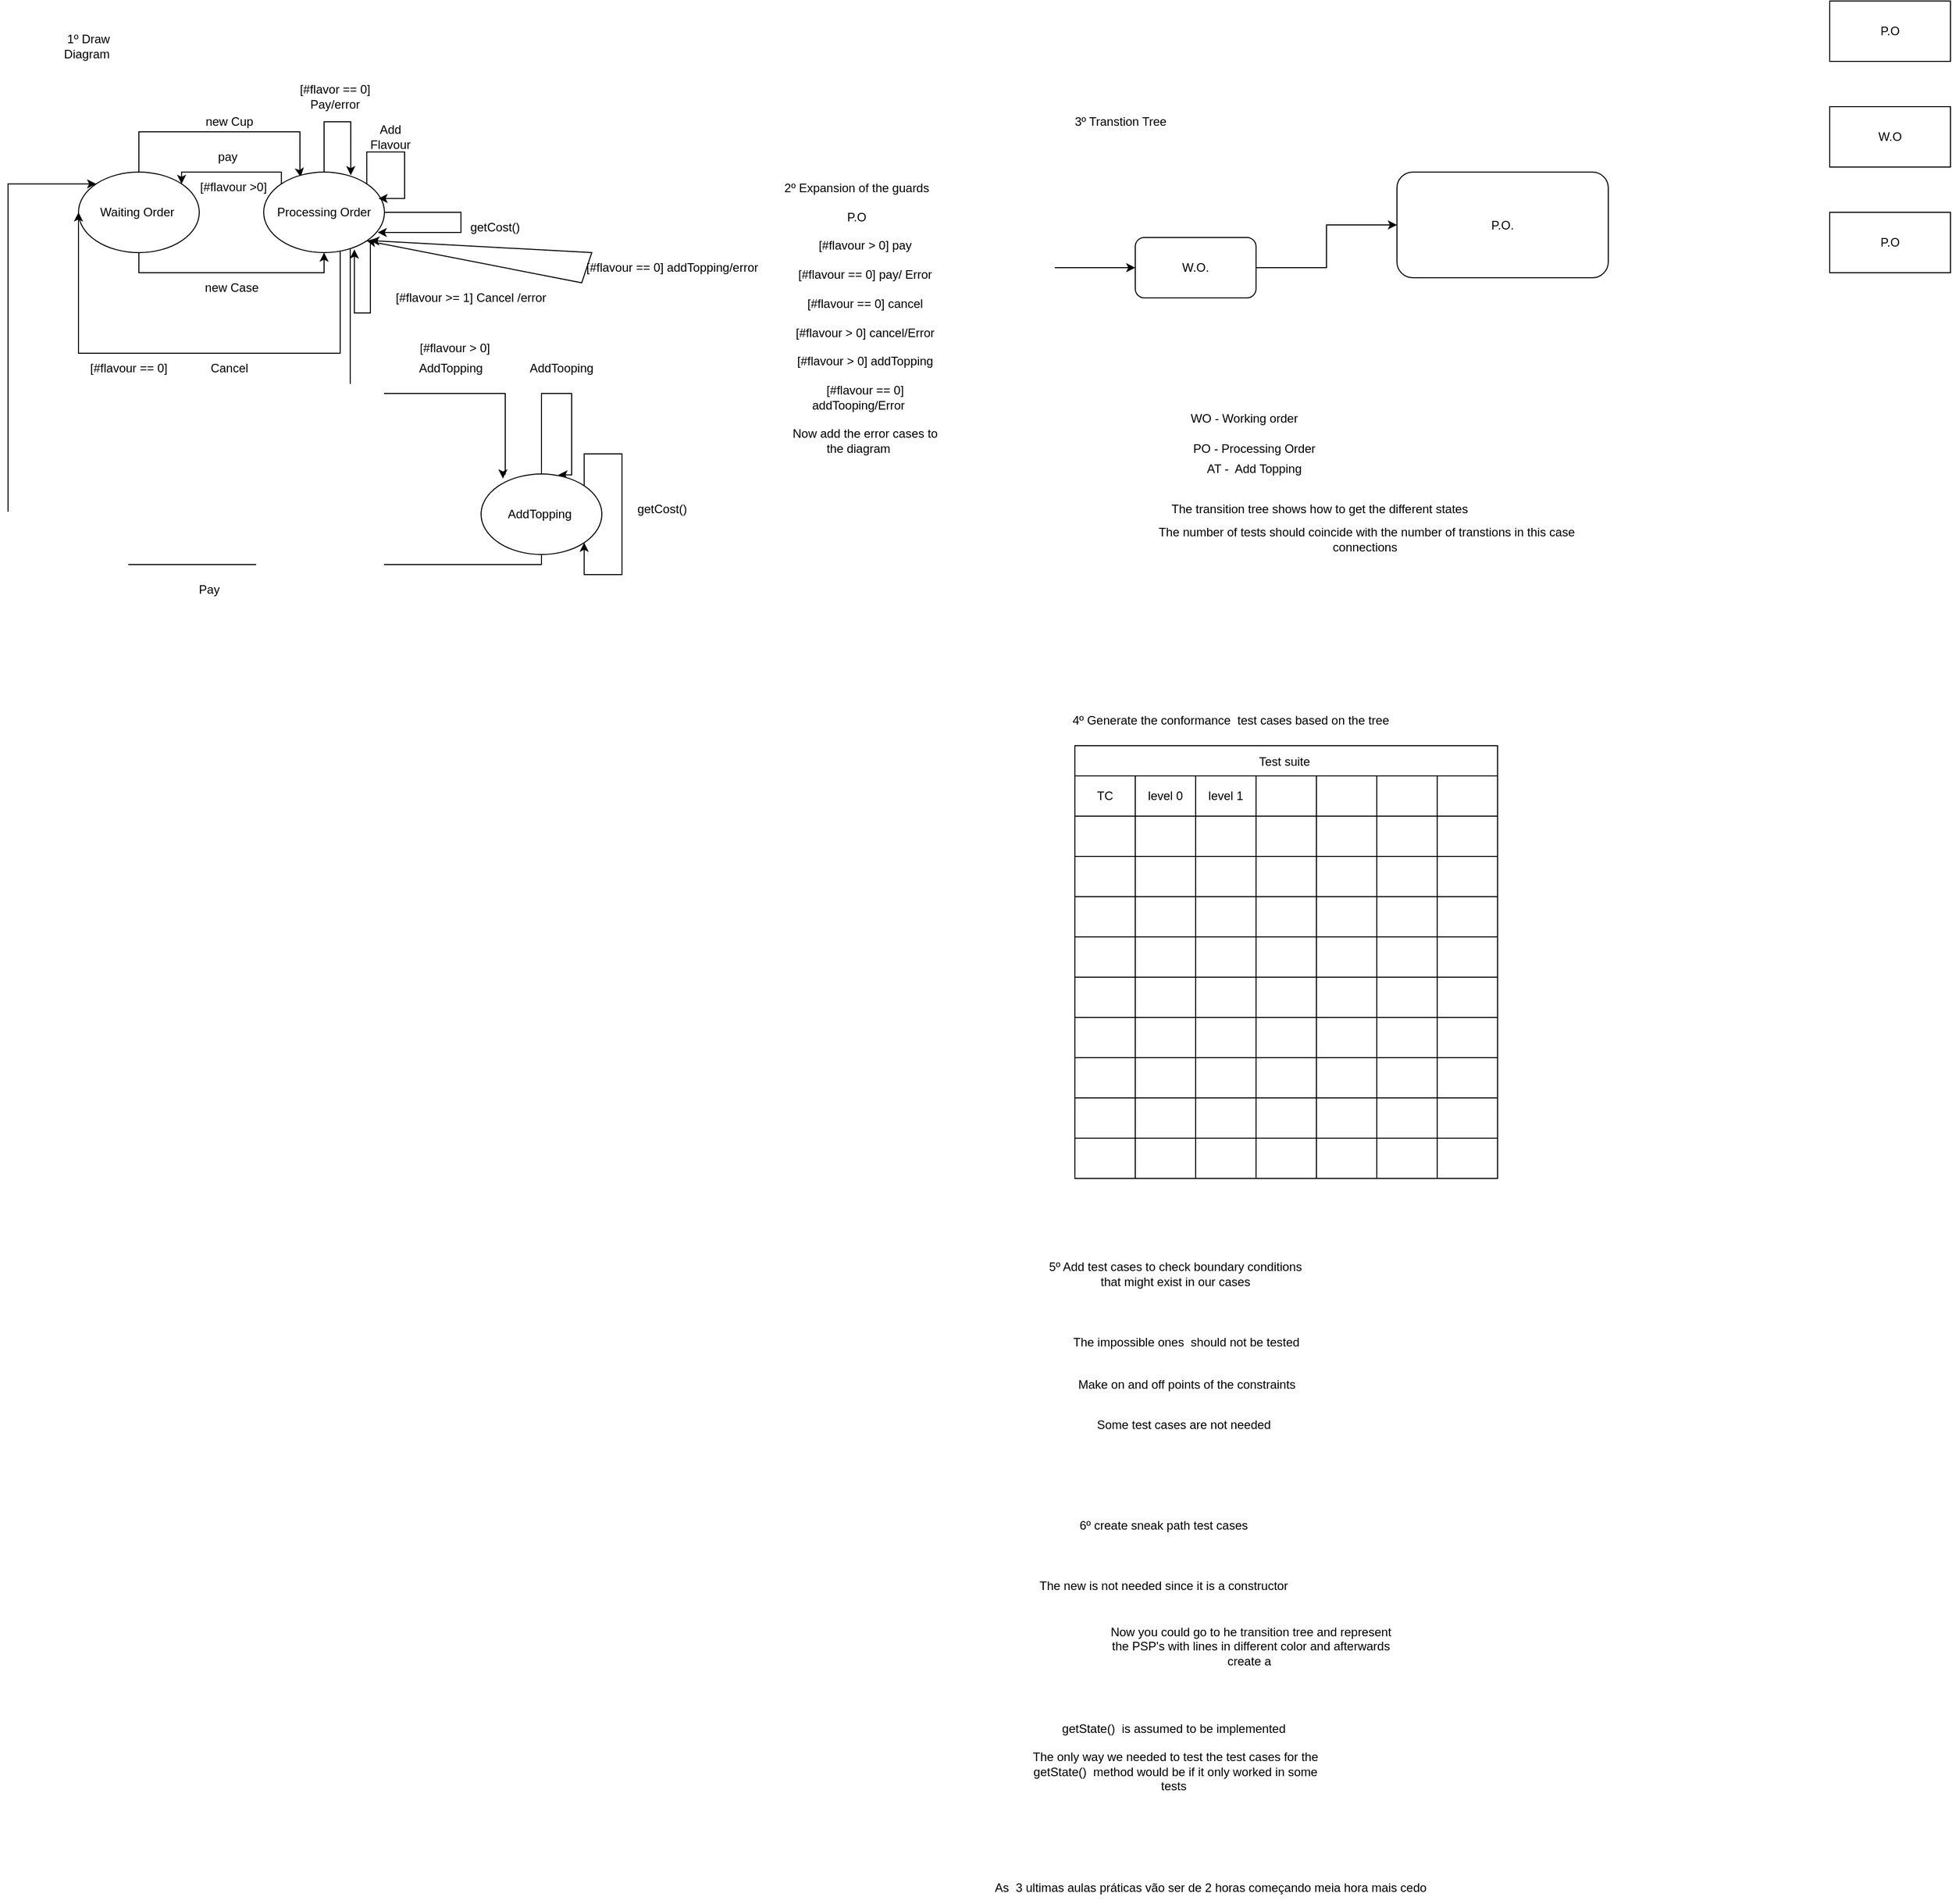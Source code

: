 <mxfile version="24.2.5" type="device">
  <diagram name="Página-1" id="pMfQhp_s2md81yqZGQLn">
    <mxGraphModel dx="1400" dy="828" grid="1" gridSize="10" guides="1" tooltips="1" connect="1" arrows="1" fold="1" page="1" pageScale="1" pageWidth="827" pageHeight="1169" math="0" shadow="0">
      <root>
        <mxCell id="0" />
        <mxCell id="1" parent="0" />
        <mxCell id="lx-HT2Fc7TiAhCtM_0Rz-3" style="edgeStyle=orthogonalEdgeStyle;rounded=0;orthogonalLoop=1;jettySize=auto;html=1;exitX=0.5;exitY=0;exitDx=0;exitDy=0;entryX=0.306;entryY=0.061;entryDx=0;entryDy=0;entryPerimeter=0;" edge="1" parent="1" source="lx-HT2Fc7TiAhCtM_0Rz-1" target="lx-HT2Fc7TiAhCtM_0Rz-2">
          <mxGeometry relative="1" as="geometry">
            <Array as="points">
              <mxPoint x="170" y="140" />
              <mxPoint x="330" y="140" />
              <mxPoint x="330" y="180" />
            </Array>
          </mxGeometry>
        </mxCell>
        <mxCell id="lx-HT2Fc7TiAhCtM_0Rz-4" style="edgeStyle=orthogonalEdgeStyle;rounded=0;orthogonalLoop=1;jettySize=auto;html=1;exitX=0.5;exitY=1;exitDx=0;exitDy=0;entryX=0.5;entryY=1;entryDx=0;entryDy=0;" edge="1" parent="1" source="lx-HT2Fc7TiAhCtM_0Rz-1" target="lx-HT2Fc7TiAhCtM_0Rz-2">
          <mxGeometry relative="1" as="geometry" />
        </mxCell>
        <mxCell id="lx-HT2Fc7TiAhCtM_0Rz-1" value="Waiting Order&amp;nbsp;" style="ellipse;whiteSpace=wrap;html=1;" vertex="1" parent="1">
          <mxGeometry x="110" y="180" width="120" height="80" as="geometry" />
        </mxCell>
        <mxCell id="lx-HT2Fc7TiAhCtM_0Rz-15" style="edgeStyle=orthogonalEdgeStyle;rounded=0;orthogonalLoop=1;jettySize=auto;html=1;entryX=0.181;entryY=0.056;entryDx=0;entryDy=0;entryPerimeter=0;" edge="1" parent="1" target="lx-HT2Fc7TiAhCtM_0Rz-13">
          <mxGeometry relative="1" as="geometry">
            <mxPoint x="380" y="260" as="sourcePoint" />
            <mxPoint x="573.57" y="480" as="targetPoint" />
            <Array as="points">
              <mxPoint x="380" y="248" />
              <mxPoint x="380" y="400" />
              <mxPoint x="534" y="400" />
              <mxPoint x="534" y="480" />
              <mxPoint x="532" y="480" />
            </Array>
          </mxGeometry>
        </mxCell>
        <mxCell id="lx-HT2Fc7TiAhCtM_0Rz-25" style="edgeStyle=orthogonalEdgeStyle;rounded=0;orthogonalLoop=1;jettySize=auto;html=1;exitX=1;exitY=0.5;exitDx=0;exitDy=0;entryX=0.944;entryY=0.75;entryDx=0;entryDy=0;entryPerimeter=0;" edge="1" parent="1" source="lx-HT2Fc7TiAhCtM_0Rz-2" target="lx-HT2Fc7TiAhCtM_0Rz-2">
          <mxGeometry relative="1" as="geometry">
            <mxPoint x="440" y="240" as="targetPoint" />
            <Array as="points">
              <mxPoint x="490" y="220" />
              <mxPoint x="490" y="240" />
            </Array>
          </mxGeometry>
        </mxCell>
        <mxCell id="lx-HT2Fc7TiAhCtM_0Rz-27" style="edgeStyle=orthogonalEdgeStyle;rounded=0;orthogonalLoop=1;jettySize=auto;html=1;exitX=0;exitY=0;exitDx=0;exitDy=0;entryX=1;entryY=0;entryDx=0;entryDy=0;" edge="1" parent="1" source="lx-HT2Fc7TiAhCtM_0Rz-2" target="lx-HT2Fc7TiAhCtM_0Rz-1">
          <mxGeometry relative="1" as="geometry">
            <Array as="points">
              <mxPoint x="312" y="180" />
              <mxPoint x="212" y="180" />
            </Array>
          </mxGeometry>
        </mxCell>
        <mxCell id="lx-HT2Fc7TiAhCtM_0Rz-34" style="edgeStyle=orthogonalEdgeStyle;rounded=0;orthogonalLoop=1;jettySize=auto;html=1;exitX=0.5;exitY=0;exitDx=0;exitDy=0;entryX=0.721;entryY=0.039;entryDx=0;entryDy=0;entryPerimeter=0;" edge="1" parent="1" source="lx-HT2Fc7TiAhCtM_0Rz-2" target="lx-HT2Fc7TiAhCtM_0Rz-2">
          <mxGeometry relative="1" as="geometry">
            <mxPoint x="354.111" y="90" as="targetPoint" />
            <Array as="points">
              <mxPoint x="354" y="130" />
              <mxPoint x="381" y="130" />
            </Array>
          </mxGeometry>
        </mxCell>
        <mxCell id="lx-HT2Fc7TiAhCtM_0Rz-36" style="edgeStyle=orthogonalEdgeStyle;rounded=0;orthogonalLoop=1;jettySize=auto;html=1;exitX=1;exitY=1;exitDx=0;exitDy=0;entryX=0.751;entryY=0.961;entryDx=0;entryDy=0;entryPerimeter=0;" edge="1" parent="1" source="lx-HT2Fc7TiAhCtM_0Rz-2" target="lx-HT2Fc7TiAhCtM_0Rz-2">
          <mxGeometry relative="1" as="geometry">
            <mxPoint x="440" y="290" as="targetPoint" />
            <Array as="points">
              <mxPoint x="400" y="248" />
              <mxPoint x="400" y="320" />
              <mxPoint x="384" y="320" />
            </Array>
          </mxGeometry>
        </mxCell>
        <mxCell id="lx-HT2Fc7TiAhCtM_0Rz-2" value="Processing Order" style="ellipse;whiteSpace=wrap;html=1;" vertex="1" parent="1">
          <mxGeometry x="294" y="180" width="120" height="80" as="geometry" />
        </mxCell>
        <mxCell id="lx-HT2Fc7TiAhCtM_0Rz-5" value="new Case&amp;nbsp;" style="text;html=1;align=center;verticalAlign=middle;whiteSpace=wrap;rounded=0;" vertex="1" parent="1">
          <mxGeometry x="234" y="280" width="60" height="30" as="geometry" />
        </mxCell>
        <mxCell id="lx-HT2Fc7TiAhCtM_0Rz-6" value="new Cup" style="text;html=1;align=center;verticalAlign=middle;whiteSpace=wrap;rounded=0;" vertex="1" parent="1">
          <mxGeometry x="230" y="120" width="60" height="20" as="geometry" />
        </mxCell>
        <mxCell id="lx-HT2Fc7TiAhCtM_0Rz-8" style="edgeStyle=orthogonalEdgeStyle;rounded=0;orthogonalLoop=1;jettySize=auto;html=1;exitX=1;exitY=0;exitDx=0;exitDy=0;entryX=0.951;entryY=0.328;entryDx=0;entryDy=0;entryPerimeter=0;" edge="1" parent="1" source="lx-HT2Fc7TiAhCtM_0Rz-2" target="lx-HT2Fc7TiAhCtM_0Rz-2">
          <mxGeometry relative="1" as="geometry">
            <Array as="points">
              <mxPoint x="396" y="160" />
              <mxPoint x="434" y="160" />
              <mxPoint x="434" y="206" />
            </Array>
          </mxGeometry>
        </mxCell>
        <mxCell id="lx-HT2Fc7TiAhCtM_0Rz-9" value="Add Flavour" style="text;html=1;align=center;verticalAlign=middle;whiteSpace=wrap;rounded=0;" vertex="1" parent="1">
          <mxGeometry x="390" y="130" width="60" height="30" as="geometry" />
        </mxCell>
        <mxCell id="lx-HT2Fc7TiAhCtM_0Rz-11" style="edgeStyle=orthogonalEdgeStyle;rounded=0;orthogonalLoop=1;jettySize=auto;html=1;entryX=0;entryY=0.5;entryDx=0;entryDy=0;" edge="1" parent="1" target="lx-HT2Fc7TiAhCtM_0Rz-1">
          <mxGeometry relative="1" as="geometry">
            <mxPoint x="370" y="258" as="sourcePoint" />
            <mxPoint x="110.0" y="266.08" as="targetPoint" />
            <Array as="points">
              <mxPoint x="370" y="258" />
              <mxPoint x="370" y="360" />
              <mxPoint x="110" y="360" />
            </Array>
          </mxGeometry>
        </mxCell>
        <mxCell id="lx-HT2Fc7TiAhCtM_0Rz-12" value="Cancel" style="text;html=1;align=center;verticalAlign=middle;whiteSpace=wrap;rounded=0;" vertex="1" parent="1">
          <mxGeometry x="230" y="360" width="60" height="30" as="geometry" />
        </mxCell>
        <mxCell id="lx-HT2Fc7TiAhCtM_0Rz-20" style="edgeStyle=orthogonalEdgeStyle;rounded=0;orthogonalLoop=1;jettySize=auto;html=1;entryX=0;entryY=0;entryDx=0;entryDy=0;" edge="1" parent="1" source="lx-HT2Fc7TiAhCtM_0Rz-13" target="lx-HT2Fc7TiAhCtM_0Rz-1">
          <mxGeometry relative="1" as="geometry">
            <Array as="points">
              <mxPoint x="570" y="570" />
              <mxPoint x="40" y="570" />
              <mxPoint x="40" y="192" />
            </Array>
          </mxGeometry>
        </mxCell>
        <mxCell id="lx-HT2Fc7TiAhCtM_0Rz-45" style="edgeStyle=orthogonalEdgeStyle;rounded=0;orthogonalLoop=1;jettySize=auto;html=1;exitX=0.5;exitY=0;exitDx=0;exitDy=0;entryX=0.64;entryY=0.011;entryDx=0;entryDy=0;entryPerimeter=0;" edge="1" parent="1" source="lx-HT2Fc7TiAhCtM_0Rz-13" target="lx-HT2Fc7TiAhCtM_0Rz-13">
          <mxGeometry relative="1" as="geometry">
            <mxPoint x="569.667" y="400" as="targetPoint" />
            <Array as="points">
              <mxPoint x="570" y="400" />
              <mxPoint x="600" y="400" />
              <mxPoint x="600" y="481" />
            </Array>
          </mxGeometry>
        </mxCell>
        <mxCell id="lx-HT2Fc7TiAhCtM_0Rz-13" value="AddTopping&amp;nbsp;" style="ellipse;whiteSpace=wrap;html=1;" vertex="1" parent="1">
          <mxGeometry x="510" y="480" width="120" height="80" as="geometry" />
        </mxCell>
        <mxCell id="lx-HT2Fc7TiAhCtM_0Rz-16" value="[#flavour &amp;gt; 0]" style="text;html=1;align=center;verticalAlign=middle;whiteSpace=wrap;rounded=0;" vertex="1" parent="1">
          <mxGeometry x="414" y="340" width="140" height="30" as="geometry" />
        </mxCell>
        <mxCell id="lx-HT2Fc7TiAhCtM_0Rz-17" value="AddTopping" style="text;html=1;align=center;verticalAlign=middle;whiteSpace=wrap;rounded=0;" vertex="1" parent="1">
          <mxGeometry x="450" y="360" width="60" height="30" as="geometry" />
        </mxCell>
        <mxCell id="lx-HT2Fc7TiAhCtM_0Rz-19" value="[#flavour == 0]" style="text;html=1;align=center;verticalAlign=middle;whiteSpace=wrap;rounded=0;" vertex="1" parent="1">
          <mxGeometry x="120" y="360" width="80" height="30" as="geometry" />
        </mxCell>
        <mxCell id="lx-HT2Fc7TiAhCtM_0Rz-21" value="Pay" style="text;html=1;align=center;verticalAlign=middle;whiteSpace=wrap;rounded=0;" vertex="1" parent="1">
          <mxGeometry x="210" y="580" width="60" height="30" as="geometry" />
        </mxCell>
        <mxCell id="lx-HT2Fc7TiAhCtM_0Rz-22" style="edgeStyle=orthogonalEdgeStyle;rounded=0;orthogonalLoop=1;jettySize=auto;html=1;exitX=1;exitY=0;exitDx=0;exitDy=0;entryX=1;entryY=1;entryDx=0;entryDy=0;" edge="1" parent="1" source="lx-HT2Fc7TiAhCtM_0Rz-13" target="lx-HT2Fc7TiAhCtM_0Rz-13">
          <mxGeometry relative="1" as="geometry" />
        </mxCell>
        <mxCell id="lx-HT2Fc7TiAhCtM_0Rz-23" value="getCost()" style="text;html=1;align=center;verticalAlign=middle;whiteSpace=wrap;rounded=0;" vertex="1" parent="1">
          <mxGeometry x="660" y="500" width="60" height="30" as="geometry" />
        </mxCell>
        <mxCell id="lx-HT2Fc7TiAhCtM_0Rz-24" value="getCost()" style="text;html=1;align=center;verticalAlign=middle;whiteSpace=wrap;rounded=0;" vertex="1" parent="1">
          <mxGeometry x="494" y="220" width="60" height="30" as="geometry" />
        </mxCell>
        <mxCell id="lx-HT2Fc7TiAhCtM_0Rz-28" value="pay&amp;nbsp;" style="text;html=1;align=center;verticalAlign=middle;whiteSpace=wrap;rounded=0;" vertex="1" parent="1">
          <mxGeometry x="230" y="150" width="60" height="30" as="geometry" />
        </mxCell>
        <mxCell id="lx-HT2Fc7TiAhCtM_0Rz-30" value="[#flavour &amp;gt;0]" style="text;html=1;align=center;verticalAlign=middle;whiteSpace=wrap;rounded=0;" vertex="1" parent="1">
          <mxGeometry x="229" y="180" width="70" height="30" as="geometry" />
        </mxCell>
        <mxCell id="lx-HT2Fc7TiAhCtM_0Rz-35" value="[#flavor == 0] Pay/error" style="text;html=1;align=center;verticalAlign=middle;whiteSpace=wrap;rounded=0;" vertex="1" parent="1">
          <mxGeometry x="310" y="90" width="110" height="30" as="geometry" />
        </mxCell>
        <mxCell id="lx-HT2Fc7TiAhCtM_0Rz-37" value="[#flavour &amp;gt;= 1] Cancel /error" style="text;html=1;align=center;verticalAlign=middle;whiteSpace=wrap;rounded=0;" vertex="1" parent="1">
          <mxGeometry x="400" y="290" width="200" height="30" as="geometry" />
        </mxCell>
        <mxCell id="lx-HT2Fc7TiAhCtM_0Rz-50" style="edgeStyle=orthogonalEdgeStyle;rounded=0;orthogonalLoop=1;jettySize=auto;html=1;exitX=1;exitY=0.5;exitDx=0;exitDy=0;entryX=0;entryY=0.5;entryDx=0;entryDy=0;" edge="1" parent="1" source="lx-HT2Fc7TiAhCtM_0Rz-38" target="lx-HT2Fc7TiAhCtM_0Rz-49">
          <mxGeometry relative="1" as="geometry" />
        </mxCell>
        <mxCell id="lx-HT2Fc7TiAhCtM_0Rz-38" value="W.O." style="rounded=1;whiteSpace=wrap;html=1;" vertex="1" parent="1">
          <mxGeometry x="1160" y="245" width="120" height="60" as="geometry" />
        </mxCell>
        <mxCell id="lx-HT2Fc7TiAhCtM_0Rz-39" value="3º Transtion Tree" style="text;html=1;align=center;verticalAlign=middle;resizable=0;points=[];autosize=1;strokeColor=none;fillColor=none;" vertex="1" parent="1">
          <mxGeometry x="1090" y="115" width="110" height="30" as="geometry" />
        </mxCell>
        <mxCell id="lx-HT2Fc7TiAhCtM_0Rz-40" value="1º Draw Diagram&amp;nbsp;" style="text;html=1;align=center;verticalAlign=middle;whiteSpace=wrap;rounded=0;" vertex="1" parent="1">
          <mxGeometry x="90" y="40" width="60" height="30" as="geometry" />
        </mxCell>
        <mxCell id="lx-HT2Fc7TiAhCtM_0Rz-42" value="&lt;div&gt;2º Expansion of the guards&amp;nbsp;&lt;/div&gt;&lt;div&gt;&lt;br&gt;&lt;/div&gt;&lt;div&gt;P.O&amp;nbsp;&lt;/div&gt;&lt;div&gt;&lt;br&gt;&lt;/div&gt;&lt;div&gt;&amp;nbsp; &amp;nbsp; [#flavour &amp;gt; 0] pay&lt;/div&gt;&lt;div&gt;&lt;br&gt;&lt;/div&gt;&lt;div&gt;&amp;nbsp; &amp;nbsp; [#flavour == 0] pay/ Error&lt;/div&gt;&lt;div&gt;&lt;br&gt;&lt;/div&gt;&lt;div&gt;&amp;nbsp; &amp;nbsp; [#flavour == 0] cancel&lt;/div&gt;&lt;div&gt;&lt;br&gt;&lt;/div&gt;&lt;div&gt;&amp;nbsp; &amp;nbsp; [#flavour &amp;gt; 0] cancel/Error&lt;/div&gt;&lt;div&gt;&lt;br&gt;&lt;/div&gt;&lt;div&gt;&amp;nbsp; &amp;nbsp; [#flavour &amp;gt; 0] addTopping&lt;/div&gt;&lt;div&gt;&lt;br&gt;&lt;/div&gt;&lt;div&gt;&amp;nbsp; &amp;nbsp; [#flavour == 0] addTooping/Error&lt;/div&gt;&lt;div&gt;&lt;br&gt;&lt;/div&gt;&lt;div&gt;&amp;nbsp; &amp;nbsp; Now add the error cases to the diagram&lt;/div&gt;" style="text;html=1;align=center;verticalAlign=middle;whiteSpace=wrap;rounded=0;" vertex="1" parent="1">
          <mxGeometry x="800" y="310" width="170" height="30" as="geometry" />
        </mxCell>
        <mxCell id="lx-HT2Fc7TiAhCtM_0Rz-43" value="" style="endArrow=classic;startArrow=classic;html=1;rounded=0;exitX=1;exitY=1;exitDx=0;exitDy=0;" edge="1" parent="1" source="lx-HT2Fc7TiAhCtM_0Rz-2">
          <mxGeometry width="50" height="50" relative="1" as="geometry">
            <mxPoint x="550" y="210" as="sourcePoint" />
            <mxPoint x="400" y="248" as="targetPoint" />
            <Array as="points">
              <mxPoint x="610" y="290" />
              <mxPoint x="620" y="260" />
            </Array>
          </mxGeometry>
        </mxCell>
        <mxCell id="lx-HT2Fc7TiAhCtM_0Rz-44" value="[#flavour == 0] addTopping/error" style="text;html=1;align=center;verticalAlign=middle;whiteSpace=wrap;rounded=0;" vertex="1" parent="1">
          <mxGeometry x="600" y="260" width="200" height="30" as="geometry" />
        </mxCell>
        <mxCell id="lx-HT2Fc7TiAhCtM_0Rz-46" value="AddTooping" style="text;html=1;align=center;verticalAlign=middle;whiteSpace=wrap;rounded=0;" vertex="1" parent="1">
          <mxGeometry x="560" y="360" width="60" height="30" as="geometry" />
        </mxCell>
        <mxCell id="lx-HT2Fc7TiAhCtM_0Rz-47" value="" style="endArrow=classic;html=1;rounded=0;entryX=0;entryY=0.5;entryDx=0;entryDy=0;" edge="1" parent="1" target="lx-HT2Fc7TiAhCtM_0Rz-38">
          <mxGeometry width="50" height="50" relative="1" as="geometry">
            <mxPoint x="1080" y="275" as="sourcePoint" />
            <mxPoint x="1490" y="400" as="targetPoint" />
          </mxGeometry>
        </mxCell>
        <mxCell id="lx-HT2Fc7TiAhCtM_0Rz-49" value="P.O." style="rounded=1;whiteSpace=wrap;html=1;" vertex="1" parent="1">
          <mxGeometry x="1420" y="180" width="210" height="105" as="geometry" />
        </mxCell>
        <mxCell id="lx-HT2Fc7TiAhCtM_0Rz-51" value="P.O" style="rounded=0;whiteSpace=wrap;html=1;" vertex="1" parent="1">
          <mxGeometry x="1850" y="10" width="120" height="60" as="geometry" />
        </mxCell>
        <mxCell id="lx-HT2Fc7TiAhCtM_0Rz-52" value="W.O" style="rounded=0;whiteSpace=wrap;html=1;" vertex="1" parent="1">
          <mxGeometry x="1850" y="115" width="120" height="60" as="geometry" />
        </mxCell>
        <mxCell id="lx-HT2Fc7TiAhCtM_0Rz-53" value="P.O" style="rounded=0;whiteSpace=wrap;html=1;" vertex="1" parent="1">
          <mxGeometry x="1850" y="220" width="120" height="60" as="geometry" />
        </mxCell>
        <mxCell id="lx-HT2Fc7TiAhCtM_0Rz-54" value="The transition tree shows how to get the different states&amp;nbsp;" style="text;strokeColor=none;fillColor=none;align=left;verticalAlign=middle;spacingLeft=4;spacingRight=4;overflow=hidden;points=[[0,0.5],[1,0.5]];portConstraint=eastwest;rotatable=0;whiteSpace=wrap;html=1;" vertex="1" parent="1">
          <mxGeometry x="1190" y="500" width="430" height="30" as="geometry" />
        </mxCell>
        <mxCell id="lx-HT2Fc7TiAhCtM_0Rz-55" value="4º Conformane Test Case" style="text;html=1;align=center;verticalAlign=middle;whiteSpace=wrap;rounded=0;" vertex="1" parent="1">
          <mxGeometry x="1090" y="750" width="220" height="30" as="geometry" />
        </mxCell>
        <mxCell id="lx-HT2Fc7TiAhCtM_0Rz-56" value="The number of tests should coincide with the number of transtions in this case connections&amp;nbsp;" style="text;html=1;align=center;verticalAlign=middle;whiteSpace=wrap;rounded=0;" vertex="1" parent="1">
          <mxGeometry x="1150" y="530" width="480" height="30" as="geometry" />
        </mxCell>
        <mxCell id="lx-HT2Fc7TiAhCtM_0Rz-76" value="Test suite " style="shape=table;startSize=30;container=1;collapsible=0;childLayout=tableLayout;" vertex="1" parent="1">
          <mxGeometry x="1100" y="750" width="420" height="430" as="geometry" />
        </mxCell>
        <mxCell id="lx-HT2Fc7TiAhCtM_0Rz-77" value="" style="shape=tableRow;horizontal=0;startSize=0;swimlaneHead=0;swimlaneBody=0;strokeColor=inherit;top=0;left=0;bottom=0;right=0;collapsible=0;dropTarget=0;fillColor=none;points=[[0,0.5],[1,0.5]];portConstraint=eastwest;" vertex="1" parent="lx-HT2Fc7TiAhCtM_0Rz-76">
          <mxGeometry y="30" width="420" height="40" as="geometry" />
        </mxCell>
        <mxCell id="lx-HT2Fc7TiAhCtM_0Rz-78" value="TC" style="shape=partialRectangle;html=1;whiteSpace=wrap;connectable=0;strokeColor=inherit;overflow=hidden;fillColor=none;top=0;left=0;bottom=0;right=0;pointerEvents=1;" vertex="1" parent="lx-HT2Fc7TiAhCtM_0Rz-77">
          <mxGeometry width="60" height="40" as="geometry">
            <mxRectangle width="60" height="40" as="alternateBounds" />
          </mxGeometry>
        </mxCell>
        <mxCell id="lx-HT2Fc7TiAhCtM_0Rz-79" value="level 0" style="shape=partialRectangle;html=1;whiteSpace=wrap;connectable=0;strokeColor=inherit;overflow=hidden;fillColor=none;top=0;left=0;bottom=0;right=0;pointerEvents=1;" vertex="1" parent="lx-HT2Fc7TiAhCtM_0Rz-77">
          <mxGeometry x="60" width="60" height="40" as="geometry">
            <mxRectangle width="60" height="40" as="alternateBounds" />
          </mxGeometry>
        </mxCell>
        <mxCell id="lx-HT2Fc7TiAhCtM_0Rz-80" value="level 1" style="shape=partialRectangle;html=1;whiteSpace=wrap;connectable=0;strokeColor=inherit;overflow=hidden;fillColor=none;top=0;left=0;bottom=0;right=0;pointerEvents=1;" vertex="1" parent="lx-HT2Fc7TiAhCtM_0Rz-77">
          <mxGeometry x="120" width="60" height="40" as="geometry">
            <mxRectangle width="60" height="40" as="alternateBounds" />
          </mxGeometry>
        </mxCell>
        <mxCell id="lx-HT2Fc7TiAhCtM_0Rz-81" value="" style="shape=partialRectangle;html=1;whiteSpace=wrap;connectable=0;strokeColor=inherit;overflow=hidden;fillColor=none;top=0;left=0;bottom=0;right=0;pointerEvents=1;" vertex="1" parent="lx-HT2Fc7TiAhCtM_0Rz-77">
          <mxGeometry x="180" width="60" height="40" as="geometry">
            <mxRectangle width="60" height="40" as="alternateBounds" />
          </mxGeometry>
        </mxCell>
        <mxCell id="lx-HT2Fc7TiAhCtM_0Rz-82" value="" style="shape=partialRectangle;html=1;whiteSpace=wrap;connectable=0;strokeColor=inherit;overflow=hidden;fillColor=none;top=0;left=0;bottom=0;right=0;pointerEvents=1;" vertex="1" parent="lx-HT2Fc7TiAhCtM_0Rz-77">
          <mxGeometry x="240" width="60" height="40" as="geometry">
            <mxRectangle width="60" height="40" as="alternateBounds" />
          </mxGeometry>
        </mxCell>
        <mxCell id="lx-HT2Fc7TiAhCtM_0Rz-83" value="" style="shape=partialRectangle;html=1;whiteSpace=wrap;connectable=0;strokeColor=inherit;overflow=hidden;fillColor=none;top=0;left=0;bottom=0;right=0;pointerEvents=1;" vertex="1" parent="lx-HT2Fc7TiAhCtM_0Rz-77">
          <mxGeometry x="300" width="60" height="40" as="geometry">
            <mxRectangle width="60" height="40" as="alternateBounds" />
          </mxGeometry>
        </mxCell>
        <mxCell id="lx-HT2Fc7TiAhCtM_0Rz-84" value="" style="shape=partialRectangle;html=1;whiteSpace=wrap;connectable=0;strokeColor=inherit;overflow=hidden;fillColor=none;top=0;left=0;bottom=0;right=0;pointerEvents=1;" vertex="1" parent="lx-HT2Fc7TiAhCtM_0Rz-77">
          <mxGeometry x="360" width="60" height="40" as="geometry">
            <mxRectangle width="60" height="40" as="alternateBounds" />
          </mxGeometry>
        </mxCell>
        <mxCell id="lx-HT2Fc7TiAhCtM_0Rz-85" value="" style="shape=tableRow;horizontal=0;startSize=0;swimlaneHead=0;swimlaneBody=0;strokeColor=inherit;top=0;left=0;bottom=0;right=0;collapsible=0;dropTarget=0;fillColor=none;points=[[0,0.5],[1,0.5]];portConstraint=eastwest;" vertex="1" parent="lx-HT2Fc7TiAhCtM_0Rz-76">
          <mxGeometry y="70" width="420" height="40" as="geometry" />
        </mxCell>
        <mxCell id="lx-HT2Fc7TiAhCtM_0Rz-86" value="" style="shape=partialRectangle;html=1;whiteSpace=wrap;connectable=0;strokeColor=inherit;overflow=hidden;fillColor=none;top=0;left=0;bottom=0;right=0;pointerEvents=1;" vertex="1" parent="lx-HT2Fc7TiAhCtM_0Rz-85">
          <mxGeometry width="60" height="40" as="geometry">
            <mxRectangle width="60" height="40" as="alternateBounds" />
          </mxGeometry>
        </mxCell>
        <mxCell id="lx-HT2Fc7TiAhCtM_0Rz-87" value="" style="shape=partialRectangle;html=1;whiteSpace=wrap;connectable=0;strokeColor=inherit;overflow=hidden;fillColor=none;top=0;left=0;bottom=0;right=0;pointerEvents=1;" vertex="1" parent="lx-HT2Fc7TiAhCtM_0Rz-85">
          <mxGeometry x="60" width="60" height="40" as="geometry">
            <mxRectangle width="60" height="40" as="alternateBounds" />
          </mxGeometry>
        </mxCell>
        <mxCell id="lx-HT2Fc7TiAhCtM_0Rz-88" value="" style="shape=partialRectangle;html=1;whiteSpace=wrap;connectable=0;strokeColor=inherit;overflow=hidden;fillColor=none;top=0;left=0;bottom=0;right=0;pointerEvents=1;" vertex="1" parent="lx-HT2Fc7TiAhCtM_0Rz-85">
          <mxGeometry x="120" width="60" height="40" as="geometry">
            <mxRectangle width="60" height="40" as="alternateBounds" />
          </mxGeometry>
        </mxCell>
        <mxCell id="lx-HT2Fc7TiAhCtM_0Rz-89" value="" style="shape=partialRectangle;html=1;whiteSpace=wrap;connectable=0;strokeColor=inherit;overflow=hidden;fillColor=none;top=0;left=0;bottom=0;right=0;pointerEvents=1;" vertex="1" parent="lx-HT2Fc7TiAhCtM_0Rz-85">
          <mxGeometry x="180" width="60" height="40" as="geometry">
            <mxRectangle width="60" height="40" as="alternateBounds" />
          </mxGeometry>
        </mxCell>
        <mxCell id="lx-HT2Fc7TiAhCtM_0Rz-90" value="" style="shape=partialRectangle;html=1;whiteSpace=wrap;connectable=0;strokeColor=inherit;overflow=hidden;fillColor=none;top=0;left=0;bottom=0;right=0;pointerEvents=1;" vertex="1" parent="lx-HT2Fc7TiAhCtM_0Rz-85">
          <mxGeometry x="240" width="60" height="40" as="geometry">
            <mxRectangle width="60" height="40" as="alternateBounds" />
          </mxGeometry>
        </mxCell>
        <mxCell id="lx-HT2Fc7TiAhCtM_0Rz-91" value="" style="shape=partialRectangle;html=1;whiteSpace=wrap;connectable=0;strokeColor=inherit;overflow=hidden;fillColor=none;top=0;left=0;bottom=0;right=0;pointerEvents=1;" vertex="1" parent="lx-HT2Fc7TiAhCtM_0Rz-85">
          <mxGeometry x="300" width="60" height="40" as="geometry">
            <mxRectangle width="60" height="40" as="alternateBounds" />
          </mxGeometry>
        </mxCell>
        <mxCell id="lx-HT2Fc7TiAhCtM_0Rz-92" value="" style="shape=partialRectangle;html=1;whiteSpace=wrap;connectable=0;strokeColor=inherit;overflow=hidden;fillColor=none;top=0;left=0;bottom=0;right=0;pointerEvents=1;" vertex="1" parent="lx-HT2Fc7TiAhCtM_0Rz-85">
          <mxGeometry x="360" width="60" height="40" as="geometry">
            <mxRectangle width="60" height="40" as="alternateBounds" />
          </mxGeometry>
        </mxCell>
        <mxCell id="lx-HT2Fc7TiAhCtM_0Rz-93" value="" style="shape=tableRow;horizontal=0;startSize=0;swimlaneHead=0;swimlaneBody=0;strokeColor=inherit;top=0;left=0;bottom=0;right=0;collapsible=0;dropTarget=0;fillColor=none;points=[[0,0.5],[1,0.5]];portConstraint=eastwest;" vertex="1" parent="lx-HT2Fc7TiAhCtM_0Rz-76">
          <mxGeometry y="110" width="420" height="40" as="geometry" />
        </mxCell>
        <mxCell id="lx-HT2Fc7TiAhCtM_0Rz-94" value="" style="shape=partialRectangle;html=1;whiteSpace=wrap;connectable=0;strokeColor=inherit;overflow=hidden;fillColor=none;top=0;left=0;bottom=0;right=0;pointerEvents=1;" vertex="1" parent="lx-HT2Fc7TiAhCtM_0Rz-93">
          <mxGeometry width="60" height="40" as="geometry">
            <mxRectangle width="60" height="40" as="alternateBounds" />
          </mxGeometry>
        </mxCell>
        <mxCell id="lx-HT2Fc7TiAhCtM_0Rz-95" value="" style="shape=partialRectangle;html=1;whiteSpace=wrap;connectable=0;strokeColor=inherit;overflow=hidden;fillColor=none;top=0;left=0;bottom=0;right=0;pointerEvents=1;" vertex="1" parent="lx-HT2Fc7TiAhCtM_0Rz-93">
          <mxGeometry x="60" width="60" height="40" as="geometry">
            <mxRectangle width="60" height="40" as="alternateBounds" />
          </mxGeometry>
        </mxCell>
        <mxCell id="lx-HT2Fc7TiAhCtM_0Rz-96" value="" style="shape=partialRectangle;html=1;whiteSpace=wrap;connectable=0;strokeColor=inherit;overflow=hidden;fillColor=none;top=0;left=0;bottom=0;right=0;pointerEvents=1;" vertex="1" parent="lx-HT2Fc7TiAhCtM_0Rz-93">
          <mxGeometry x="120" width="60" height="40" as="geometry">
            <mxRectangle width="60" height="40" as="alternateBounds" />
          </mxGeometry>
        </mxCell>
        <mxCell id="lx-HT2Fc7TiAhCtM_0Rz-97" value="" style="shape=partialRectangle;html=1;whiteSpace=wrap;connectable=0;strokeColor=inherit;overflow=hidden;fillColor=none;top=0;left=0;bottom=0;right=0;pointerEvents=1;" vertex="1" parent="lx-HT2Fc7TiAhCtM_0Rz-93">
          <mxGeometry x="180" width="60" height="40" as="geometry">
            <mxRectangle width="60" height="40" as="alternateBounds" />
          </mxGeometry>
        </mxCell>
        <mxCell id="lx-HT2Fc7TiAhCtM_0Rz-98" value="" style="shape=partialRectangle;html=1;whiteSpace=wrap;connectable=0;strokeColor=inherit;overflow=hidden;fillColor=none;top=0;left=0;bottom=0;right=0;pointerEvents=1;" vertex="1" parent="lx-HT2Fc7TiAhCtM_0Rz-93">
          <mxGeometry x="240" width="60" height="40" as="geometry">
            <mxRectangle width="60" height="40" as="alternateBounds" />
          </mxGeometry>
        </mxCell>
        <mxCell id="lx-HT2Fc7TiAhCtM_0Rz-99" value="" style="shape=partialRectangle;html=1;whiteSpace=wrap;connectable=0;strokeColor=inherit;overflow=hidden;fillColor=none;top=0;left=0;bottom=0;right=0;pointerEvents=1;" vertex="1" parent="lx-HT2Fc7TiAhCtM_0Rz-93">
          <mxGeometry x="300" width="60" height="40" as="geometry">
            <mxRectangle width="60" height="40" as="alternateBounds" />
          </mxGeometry>
        </mxCell>
        <mxCell id="lx-HT2Fc7TiAhCtM_0Rz-100" value="" style="shape=partialRectangle;html=1;whiteSpace=wrap;connectable=0;strokeColor=inherit;overflow=hidden;fillColor=none;top=0;left=0;bottom=0;right=0;pointerEvents=1;" vertex="1" parent="lx-HT2Fc7TiAhCtM_0Rz-93">
          <mxGeometry x="360" width="60" height="40" as="geometry">
            <mxRectangle width="60" height="40" as="alternateBounds" />
          </mxGeometry>
        </mxCell>
        <mxCell id="lx-HT2Fc7TiAhCtM_0Rz-101" value="" style="shape=tableRow;horizontal=0;startSize=0;swimlaneHead=0;swimlaneBody=0;strokeColor=inherit;top=0;left=0;bottom=0;right=0;collapsible=0;dropTarget=0;fillColor=none;points=[[0,0.5],[1,0.5]];portConstraint=eastwest;" vertex="1" parent="lx-HT2Fc7TiAhCtM_0Rz-76">
          <mxGeometry y="150" width="420" height="40" as="geometry" />
        </mxCell>
        <mxCell id="lx-HT2Fc7TiAhCtM_0Rz-102" value="" style="shape=partialRectangle;html=1;whiteSpace=wrap;connectable=0;strokeColor=inherit;overflow=hidden;fillColor=none;top=0;left=0;bottom=0;right=0;pointerEvents=1;" vertex="1" parent="lx-HT2Fc7TiAhCtM_0Rz-101">
          <mxGeometry width="60" height="40" as="geometry">
            <mxRectangle width="60" height="40" as="alternateBounds" />
          </mxGeometry>
        </mxCell>
        <mxCell id="lx-HT2Fc7TiAhCtM_0Rz-103" value="" style="shape=partialRectangle;html=1;whiteSpace=wrap;connectable=0;strokeColor=inherit;overflow=hidden;fillColor=none;top=0;left=0;bottom=0;right=0;pointerEvents=1;" vertex="1" parent="lx-HT2Fc7TiAhCtM_0Rz-101">
          <mxGeometry x="60" width="60" height="40" as="geometry">
            <mxRectangle width="60" height="40" as="alternateBounds" />
          </mxGeometry>
        </mxCell>
        <mxCell id="lx-HT2Fc7TiAhCtM_0Rz-104" value="" style="shape=partialRectangle;html=1;whiteSpace=wrap;connectable=0;strokeColor=inherit;overflow=hidden;fillColor=none;top=0;left=0;bottom=0;right=0;pointerEvents=1;" vertex="1" parent="lx-HT2Fc7TiAhCtM_0Rz-101">
          <mxGeometry x="120" width="60" height="40" as="geometry">
            <mxRectangle width="60" height="40" as="alternateBounds" />
          </mxGeometry>
        </mxCell>
        <mxCell id="lx-HT2Fc7TiAhCtM_0Rz-105" value="" style="shape=partialRectangle;html=1;whiteSpace=wrap;connectable=0;strokeColor=inherit;overflow=hidden;fillColor=none;top=0;left=0;bottom=0;right=0;pointerEvents=1;" vertex="1" parent="lx-HT2Fc7TiAhCtM_0Rz-101">
          <mxGeometry x="180" width="60" height="40" as="geometry">
            <mxRectangle width="60" height="40" as="alternateBounds" />
          </mxGeometry>
        </mxCell>
        <mxCell id="lx-HT2Fc7TiAhCtM_0Rz-106" value="" style="shape=partialRectangle;html=1;whiteSpace=wrap;connectable=0;strokeColor=inherit;overflow=hidden;fillColor=none;top=0;left=0;bottom=0;right=0;pointerEvents=1;" vertex="1" parent="lx-HT2Fc7TiAhCtM_0Rz-101">
          <mxGeometry x="240" width="60" height="40" as="geometry">
            <mxRectangle width="60" height="40" as="alternateBounds" />
          </mxGeometry>
        </mxCell>
        <mxCell id="lx-HT2Fc7TiAhCtM_0Rz-107" value="" style="shape=partialRectangle;html=1;whiteSpace=wrap;connectable=0;strokeColor=inherit;overflow=hidden;fillColor=none;top=0;left=0;bottom=0;right=0;pointerEvents=1;" vertex="1" parent="lx-HT2Fc7TiAhCtM_0Rz-101">
          <mxGeometry x="300" width="60" height="40" as="geometry">
            <mxRectangle width="60" height="40" as="alternateBounds" />
          </mxGeometry>
        </mxCell>
        <mxCell id="lx-HT2Fc7TiAhCtM_0Rz-108" value="" style="shape=partialRectangle;html=1;whiteSpace=wrap;connectable=0;strokeColor=inherit;overflow=hidden;fillColor=none;top=0;left=0;bottom=0;right=0;pointerEvents=1;" vertex="1" parent="lx-HT2Fc7TiAhCtM_0Rz-101">
          <mxGeometry x="360" width="60" height="40" as="geometry">
            <mxRectangle width="60" height="40" as="alternateBounds" />
          </mxGeometry>
        </mxCell>
        <mxCell id="lx-HT2Fc7TiAhCtM_0Rz-109" value="" style="shape=tableRow;horizontal=0;startSize=0;swimlaneHead=0;swimlaneBody=0;strokeColor=inherit;top=0;left=0;bottom=0;right=0;collapsible=0;dropTarget=0;fillColor=none;points=[[0,0.5],[1,0.5]];portConstraint=eastwest;" vertex="1" parent="lx-HT2Fc7TiAhCtM_0Rz-76">
          <mxGeometry y="190" width="420" height="40" as="geometry" />
        </mxCell>
        <mxCell id="lx-HT2Fc7TiAhCtM_0Rz-110" value="" style="shape=partialRectangle;html=1;whiteSpace=wrap;connectable=0;strokeColor=inherit;overflow=hidden;fillColor=none;top=0;left=0;bottom=0;right=0;pointerEvents=1;" vertex="1" parent="lx-HT2Fc7TiAhCtM_0Rz-109">
          <mxGeometry width="60" height="40" as="geometry">
            <mxRectangle width="60" height="40" as="alternateBounds" />
          </mxGeometry>
        </mxCell>
        <mxCell id="lx-HT2Fc7TiAhCtM_0Rz-111" value="" style="shape=partialRectangle;html=1;whiteSpace=wrap;connectable=0;strokeColor=inherit;overflow=hidden;fillColor=none;top=0;left=0;bottom=0;right=0;pointerEvents=1;" vertex="1" parent="lx-HT2Fc7TiAhCtM_0Rz-109">
          <mxGeometry x="60" width="60" height="40" as="geometry">
            <mxRectangle width="60" height="40" as="alternateBounds" />
          </mxGeometry>
        </mxCell>
        <mxCell id="lx-HT2Fc7TiAhCtM_0Rz-112" value="" style="shape=partialRectangle;html=1;whiteSpace=wrap;connectable=0;strokeColor=inherit;overflow=hidden;fillColor=none;top=0;left=0;bottom=0;right=0;pointerEvents=1;" vertex="1" parent="lx-HT2Fc7TiAhCtM_0Rz-109">
          <mxGeometry x="120" width="60" height="40" as="geometry">
            <mxRectangle width="60" height="40" as="alternateBounds" />
          </mxGeometry>
        </mxCell>
        <mxCell id="lx-HT2Fc7TiAhCtM_0Rz-113" value="" style="shape=partialRectangle;html=1;whiteSpace=wrap;connectable=0;strokeColor=inherit;overflow=hidden;fillColor=none;top=0;left=0;bottom=0;right=0;pointerEvents=1;" vertex="1" parent="lx-HT2Fc7TiAhCtM_0Rz-109">
          <mxGeometry x="180" width="60" height="40" as="geometry">
            <mxRectangle width="60" height="40" as="alternateBounds" />
          </mxGeometry>
        </mxCell>
        <mxCell id="lx-HT2Fc7TiAhCtM_0Rz-114" value="" style="shape=partialRectangle;html=1;whiteSpace=wrap;connectable=0;strokeColor=inherit;overflow=hidden;fillColor=none;top=0;left=0;bottom=0;right=0;pointerEvents=1;" vertex="1" parent="lx-HT2Fc7TiAhCtM_0Rz-109">
          <mxGeometry x="240" width="60" height="40" as="geometry">
            <mxRectangle width="60" height="40" as="alternateBounds" />
          </mxGeometry>
        </mxCell>
        <mxCell id="lx-HT2Fc7TiAhCtM_0Rz-115" value="" style="shape=partialRectangle;html=1;whiteSpace=wrap;connectable=0;strokeColor=inherit;overflow=hidden;fillColor=none;top=0;left=0;bottom=0;right=0;pointerEvents=1;" vertex="1" parent="lx-HT2Fc7TiAhCtM_0Rz-109">
          <mxGeometry x="300" width="60" height="40" as="geometry">
            <mxRectangle width="60" height="40" as="alternateBounds" />
          </mxGeometry>
        </mxCell>
        <mxCell id="lx-HT2Fc7TiAhCtM_0Rz-116" value="" style="shape=partialRectangle;html=1;whiteSpace=wrap;connectable=0;strokeColor=inherit;overflow=hidden;fillColor=none;top=0;left=0;bottom=0;right=0;pointerEvents=1;" vertex="1" parent="lx-HT2Fc7TiAhCtM_0Rz-109">
          <mxGeometry x="360" width="60" height="40" as="geometry">
            <mxRectangle width="60" height="40" as="alternateBounds" />
          </mxGeometry>
        </mxCell>
        <mxCell id="lx-HT2Fc7TiAhCtM_0Rz-117" value="" style="shape=tableRow;horizontal=0;startSize=0;swimlaneHead=0;swimlaneBody=0;strokeColor=inherit;top=0;left=0;bottom=0;right=0;collapsible=0;dropTarget=0;fillColor=none;points=[[0,0.5],[1,0.5]];portConstraint=eastwest;" vertex="1" parent="lx-HT2Fc7TiAhCtM_0Rz-76">
          <mxGeometry y="230" width="420" height="40" as="geometry" />
        </mxCell>
        <mxCell id="lx-HT2Fc7TiAhCtM_0Rz-118" value="" style="shape=partialRectangle;html=1;whiteSpace=wrap;connectable=0;strokeColor=inherit;overflow=hidden;fillColor=none;top=0;left=0;bottom=0;right=0;pointerEvents=1;" vertex="1" parent="lx-HT2Fc7TiAhCtM_0Rz-117">
          <mxGeometry width="60" height="40" as="geometry">
            <mxRectangle width="60" height="40" as="alternateBounds" />
          </mxGeometry>
        </mxCell>
        <mxCell id="lx-HT2Fc7TiAhCtM_0Rz-119" value="" style="shape=partialRectangle;html=1;whiteSpace=wrap;connectable=0;strokeColor=inherit;overflow=hidden;fillColor=none;top=0;left=0;bottom=0;right=0;pointerEvents=1;" vertex="1" parent="lx-HT2Fc7TiAhCtM_0Rz-117">
          <mxGeometry x="60" width="60" height="40" as="geometry">
            <mxRectangle width="60" height="40" as="alternateBounds" />
          </mxGeometry>
        </mxCell>
        <mxCell id="lx-HT2Fc7TiAhCtM_0Rz-120" value="" style="shape=partialRectangle;html=1;whiteSpace=wrap;connectable=0;strokeColor=inherit;overflow=hidden;fillColor=none;top=0;left=0;bottom=0;right=0;pointerEvents=1;" vertex="1" parent="lx-HT2Fc7TiAhCtM_0Rz-117">
          <mxGeometry x="120" width="60" height="40" as="geometry">
            <mxRectangle width="60" height="40" as="alternateBounds" />
          </mxGeometry>
        </mxCell>
        <mxCell id="lx-HT2Fc7TiAhCtM_0Rz-121" value="" style="shape=partialRectangle;html=1;whiteSpace=wrap;connectable=0;strokeColor=inherit;overflow=hidden;fillColor=none;top=0;left=0;bottom=0;right=0;pointerEvents=1;" vertex="1" parent="lx-HT2Fc7TiAhCtM_0Rz-117">
          <mxGeometry x="180" width="60" height="40" as="geometry">
            <mxRectangle width="60" height="40" as="alternateBounds" />
          </mxGeometry>
        </mxCell>
        <mxCell id="lx-HT2Fc7TiAhCtM_0Rz-122" value="" style="shape=partialRectangle;html=1;whiteSpace=wrap;connectable=0;strokeColor=inherit;overflow=hidden;fillColor=none;top=0;left=0;bottom=0;right=0;pointerEvents=1;" vertex="1" parent="lx-HT2Fc7TiAhCtM_0Rz-117">
          <mxGeometry x="240" width="60" height="40" as="geometry">
            <mxRectangle width="60" height="40" as="alternateBounds" />
          </mxGeometry>
        </mxCell>
        <mxCell id="lx-HT2Fc7TiAhCtM_0Rz-123" value="" style="shape=partialRectangle;html=1;whiteSpace=wrap;connectable=0;strokeColor=inherit;overflow=hidden;fillColor=none;top=0;left=0;bottom=0;right=0;pointerEvents=1;" vertex="1" parent="lx-HT2Fc7TiAhCtM_0Rz-117">
          <mxGeometry x="300" width="60" height="40" as="geometry">
            <mxRectangle width="60" height="40" as="alternateBounds" />
          </mxGeometry>
        </mxCell>
        <mxCell id="lx-HT2Fc7TiAhCtM_0Rz-124" value="" style="shape=partialRectangle;html=1;whiteSpace=wrap;connectable=0;strokeColor=inherit;overflow=hidden;fillColor=none;top=0;left=0;bottom=0;right=0;pointerEvents=1;" vertex="1" parent="lx-HT2Fc7TiAhCtM_0Rz-117">
          <mxGeometry x="360" width="60" height="40" as="geometry">
            <mxRectangle width="60" height="40" as="alternateBounds" />
          </mxGeometry>
        </mxCell>
        <mxCell id="lx-HT2Fc7TiAhCtM_0Rz-125" value="" style="shape=tableRow;horizontal=0;startSize=0;swimlaneHead=0;swimlaneBody=0;strokeColor=inherit;top=0;left=0;bottom=0;right=0;collapsible=0;dropTarget=0;fillColor=none;points=[[0,0.5],[1,0.5]];portConstraint=eastwest;" vertex="1" parent="lx-HT2Fc7TiAhCtM_0Rz-76">
          <mxGeometry y="270" width="420" height="40" as="geometry" />
        </mxCell>
        <mxCell id="lx-HT2Fc7TiAhCtM_0Rz-126" value="" style="shape=partialRectangle;html=1;whiteSpace=wrap;connectable=0;strokeColor=inherit;overflow=hidden;fillColor=none;top=0;left=0;bottom=0;right=0;pointerEvents=1;" vertex="1" parent="lx-HT2Fc7TiAhCtM_0Rz-125">
          <mxGeometry width="60" height="40" as="geometry">
            <mxRectangle width="60" height="40" as="alternateBounds" />
          </mxGeometry>
        </mxCell>
        <mxCell id="lx-HT2Fc7TiAhCtM_0Rz-127" value="" style="shape=partialRectangle;html=1;whiteSpace=wrap;connectable=0;strokeColor=inherit;overflow=hidden;fillColor=none;top=0;left=0;bottom=0;right=0;pointerEvents=1;" vertex="1" parent="lx-HT2Fc7TiAhCtM_0Rz-125">
          <mxGeometry x="60" width="60" height="40" as="geometry">
            <mxRectangle width="60" height="40" as="alternateBounds" />
          </mxGeometry>
        </mxCell>
        <mxCell id="lx-HT2Fc7TiAhCtM_0Rz-128" value="" style="shape=partialRectangle;html=1;whiteSpace=wrap;connectable=0;strokeColor=inherit;overflow=hidden;fillColor=none;top=0;left=0;bottom=0;right=0;pointerEvents=1;" vertex="1" parent="lx-HT2Fc7TiAhCtM_0Rz-125">
          <mxGeometry x="120" width="60" height="40" as="geometry">
            <mxRectangle width="60" height="40" as="alternateBounds" />
          </mxGeometry>
        </mxCell>
        <mxCell id="lx-HT2Fc7TiAhCtM_0Rz-129" value="" style="shape=partialRectangle;html=1;whiteSpace=wrap;connectable=0;strokeColor=inherit;overflow=hidden;fillColor=none;top=0;left=0;bottom=0;right=0;pointerEvents=1;" vertex="1" parent="lx-HT2Fc7TiAhCtM_0Rz-125">
          <mxGeometry x="180" width="60" height="40" as="geometry">
            <mxRectangle width="60" height="40" as="alternateBounds" />
          </mxGeometry>
        </mxCell>
        <mxCell id="lx-HT2Fc7TiAhCtM_0Rz-130" value="" style="shape=partialRectangle;html=1;whiteSpace=wrap;connectable=0;strokeColor=inherit;overflow=hidden;fillColor=none;top=0;left=0;bottom=0;right=0;pointerEvents=1;" vertex="1" parent="lx-HT2Fc7TiAhCtM_0Rz-125">
          <mxGeometry x="240" width="60" height="40" as="geometry">
            <mxRectangle width="60" height="40" as="alternateBounds" />
          </mxGeometry>
        </mxCell>
        <mxCell id="lx-HT2Fc7TiAhCtM_0Rz-131" value="" style="shape=partialRectangle;html=1;whiteSpace=wrap;connectable=0;strokeColor=inherit;overflow=hidden;fillColor=none;top=0;left=0;bottom=0;right=0;pointerEvents=1;" vertex="1" parent="lx-HT2Fc7TiAhCtM_0Rz-125">
          <mxGeometry x="300" width="60" height="40" as="geometry">
            <mxRectangle width="60" height="40" as="alternateBounds" />
          </mxGeometry>
        </mxCell>
        <mxCell id="lx-HT2Fc7TiAhCtM_0Rz-132" value="" style="shape=partialRectangle;html=1;whiteSpace=wrap;connectable=0;strokeColor=inherit;overflow=hidden;fillColor=none;top=0;left=0;bottom=0;right=0;pointerEvents=1;" vertex="1" parent="lx-HT2Fc7TiAhCtM_0Rz-125">
          <mxGeometry x="360" width="60" height="40" as="geometry">
            <mxRectangle width="60" height="40" as="alternateBounds" />
          </mxGeometry>
        </mxCell>
        <mxCell id="lx-HT2Fc7TiAhCtM_0Rz-133" value="" style="shape=tableRow;horizontal=0;startSize=0;swimlaneHead=0;swimlaneBody=0;strokeColor=inherit;top=0;left=0;bottom=0;right=0;collapsible=0;dropTarget=0;fillColor=none;points=[[0,0.5],[1,0.5]];portConstraint=eastwest;" vertex="1" parent="lx-HT2Fc7TiAhCtM_0Rz-76">
          <mxGeometry y="310" width="420" height="40" as="geometry" />
        </mxCell>
        <mxCell id="lx-HT2Fc7TiAhCtM_0Rz-134" value="" style="shape=partialRectangle;html=1;whiteSpace=wrap;connectable=0;strokeColor=inherit;overflow=hidden;fillColor=none;top=0;left=0;bottom=0;right=0;pointerEvents=1;" vertex="1" parent="lx-HT2Fc7TiAhCtM_0Rz-133">
          <mxGeometry width="60" height="40" as="geometry">
            <mxRectangle width="60" height="40" as="alternateBounds" />
          </mxGeometry>
        </mxCell>
        <mxCell id="lx-HT2Fc7TiAhCtM_0Rz-135" value="" style="shape=partialRectangle;html=1;whiteSpace=wrap;connectable=0;strokeColor=inherit;overflow=hidden;fillColor=none;top=0;left=0;bottom=0;right=0;pointerEvents=1;" vertex="1" parent="lx-HT2Fc7TiAhCtM_0Rz-133">
          <mxGeometry x="60" width="60" height="40" as="geometry">
            <mxRectangle width="60" height="40" as="alternateBounds" />
          </mxGeometry>
        </mxCell>
        <mxCell id="lx-HT2Fc7TiAhCtM_0Rz-136" value="" style="shape=partialRectangle;html=1;whiteSpace=wrap;connectable=0;strokeColor=inherit;overflow=hidden;fillColor=none;top=0;left=0;bottom=0;right=0;pointerEvents=1;" vertex="1" parent="lx-HT2Fc7TiAhCtM_0Rz-133">
          <mxGeometry x="120" width="60" height="40" as="geometry">
            <mxRectangle width="60" height="40" as="alternateBounds" />
          </mxGeometry>
        </mxCell>
        <mxCell id="lx-HT2Fc7TiAhCtM_0Rz-137" value="" style="shape=partialRectangle;html=1;whiteSpace=wrap;connectable=0;strokeColor=inherit;overflow=hidden;fillColor=none;top=0;left=0;bottom=0;right=0;pointerEvents=1;" vertex="1" parent="lx-HT2Fc7TiAhCtM_0Rz-133">
          <mxGeometry x="180" width="60" height="40" as="geometry">
            <mxRectangle width="60" height="40" as="alternateBounds" />
          </mxGeometry>
        </mxCell>
        <mxCell id="lx-HT2Fc7TiAhCtM_0Rz-138" value="" style="shape=partialRectangle;html=1;whiteSpace=wrap;connectable=0;strokeColor=inherit;overflow=hidden;fillColor=none;top=0;left=0;bottom=0;right=0;pointerEvents=1;" vertex="1" parent="lx-HT2Fc7TiAhCtM_0Rz-133">
          <mxGeometry x="240" width="60" height="40" as="geometry">
            <mxRectangle width="60" height="40" as="alternateBounds" />
          </mxGeometry>
        </mxCell>
        <mxCell id="lx-HT2Fc7TiAhCtM_0Rz-139" value="" style="shape=partialRectangle;html=1;whiteSpace=wrap;connectable=0;strokeColor=inherit;overflow=hidden;fillColor=none;top=0;left=0;bottom=0;right=0;pointerEvents=1;" vertex="1" parent="lx-HT2Fc7TiAhCtM_0Rz-133">
          <mxGeometry x="300" width="60" height="40" as="geometry">
            <mxRectangle width="60" height="40" as="alternateBounds" />
          </mxGeometry>
        </mxCell>
        <mxCell id="lx-HT2Fc7TiAhCtM_0Rz-140" value="" style="shape=partialRectangle;html=1;whiteSpace=wrap;connectable=0;strokeColor=inherit;overflow=hidden;fillColor=none;top=0;left=0;bottom=0;right=0;pointerEvents=1;" vertex="1" parent="lx-HT2Fc7TiAhCtM_0Rz-133">
          <mxGeometry x="360" width="60" height="40" as="geometry">
            <mxRectangle width="60" height="40" as="alternateBounds" />
          </mxGeometry>
        </mxCell>
        <mxCell id="lx-HT2Fc7TiAhCtM_0Rz-141" value="" style="shape=tableRow;horizontal=0;startSize=0;swimlaneHead=0;swimlaneBody=0;strokeColor=inherit;top=0;left=0;bottom=0;right=0;collapsible=0;dropTarget=0;fillColor=none;points=[[0,0.5],[1,0.5]];portConstraint=eastwest;" vertex="1" parent="lx-HT2Fc7TiAhCtM_0Rz-76">
          <mxGeometry y="350" width="420" height="40" as="geometry" />
        </mxCell>
        <mxCell id="lx-HT2Fc7TiAhCtM_0Rz-142" value="" style="shape=partialRectangle;html=1;whiteSpace=wrap;connectable=0;strokeColor=inherit;overflow=hidden;fillColor=none;top=0;left=0;bottom=0;right=0;pointerEvents=1;" vertex="1" parent="lx-HT2Fc7TiAhCtM_0Rz-141">
          <mxGeometry width="60" height="40" as="geometry">
            <mxRectangle width="60" height="40" as="alternateBounds" />
          </mxGeometry>
        </mxCell>
        <mxCell id="lx-HT2Fc7TiAhCtM_0Rz-143" value="" style="shape=partialRectangle;html=1;whiteSpace=wrap;connectable=0;strokeColor=inherit;overflow=hidden;fillColor=none;top=0;left=0;bottom=0;right=0;pointerEvents=1;" vertex="1" parent="lx-HT2Fc7TiAhCtM_0Rz-141">
          <mxGeometry x="60" width="60" height="40" as="geometry">
            <mxRectangle width="60" height="40" as="alternateBounds" />
          </mxGeometry>
        </mxCell>
        <mxCell id="lx-HT2Fc7TiAhCtM_0Rz-144" value="" style="shape=partialRectangle;html=1;whiteSpace=wrap;connectable=0;strokeColor=inherit;overflow=hidden;fillColor=none;top=0;left=0;bottom=0;right=0;pointerEvents=1;" vertex="1" parent="lx-HT2Fc7TiAhCtM_0Rz-141">
          <mxGeometry x="120" width="60" height="40" as="geometry">
            <mxRectangle width="60" height="40" as="alternateBounds" />
          </mxGeometry>
        </mxCell>
        <mxCell id="lx-HT2Fc7TiAhCtM_0Rz-145" value="" style="shape=partialRectangle;html=1;whiteSpace=wrap;connectable=0;strokeColor=inherit;overflow=hidden;fillColor=none;top=0;left=0;bottom=0;right=0;pointerEvents=1;" vertex="1" parent="lx-HT2Fc7TiAhCtM_0Rz-141">
          <mxGeometry x="180" width="60" height="40" as="geometry">
            <mxRectangle width="60" height="40" as="alternateBounds" />
          </mxGeometry>
        </mxCell>
        <mxCell id="lx-HT2Fc7TiAhCtM_0Rz-146" value="" style="shape=partialRectangle;html=1;whiteSpace=wrap;connectable=0;strokeColor=inherit;overflow=hidden;fillColor=none;top=0;left=0;bottom=0;right=0;pointerEvents=1;" vertex="1" parent="lx-HT2Fc7TiAhCtM_0Rz-141">
          <mxGeometry x="240" width="60" height="40" as="geometry">
            <mxRectangle width="60" height="40" as="alternateBounds" />
          </mxGeometry>
        </mxCell>
        <mxCell id="lx-HT2Fc7TiAhCtM_0Rz-147" value="" style="shape=partialRectangle;html=1;whiteSpace=wrap;connectable=0;strokeColor=inherit;overflow=hidden;fillColor=none;top=0;left=0;bottom=0;right=0;pointerEvents=1;" vertex="1" parent="lx-HT2Fc7TiAhCtM_0Rz-141">
          <mxGeometry x="300" width="60" height="40" as="geometry">
            <mxRectangle width="60" height="40" as="alternateBounds" />
          </mxGeometry>
        </mxCell>
        <mxCell id="lx-HT2Fc7TiAhCtM_0Rz-148" value="" style="shape=partialRectangle;html=1;whiteSpace=wrap;connectable=0;strokeColor=inherit;overflow=hidden;fillColor=none;top=0;left=0;bottom=0;right=0;pointerEvents=1;" vertex="1" parent="lx-HT2Fc7TiAhCtM_0Rz-141">
          <mxGeometry x="360" width="60" height="40" as="geometry">
            <mxRectangle width="60" height="40" as="alternateBounds" />
          </mxGeometry>
        </mxCell>
        <mxCell id="lx-HT2Fc7TiAhCtM_0Rz-149" value="" style="shape=tableRow;horizontal=0;startSize=0;swimlaneHead=0;swimlaneBody=0;strokeColor=inherit;top=0;left=0;bottom=0;right=0;collapsible=0;dropTarget=0;fillColor=none;points=[[0,0.5],[1,0.5]];portConstraint=eastwest;" vertex="1" parent="lx-HT2Fc7TiAhCtM_0Rz-76">
          <mxGeometry y="390" width="420" height="40" as="geometry" />
        </mxCell>
        <mxCell id="lx-HT2Fc7TiAhCtM_0Rz-150" value="" style="shape=partialRectangle;html=1;whiteSpace=wrap;connectable=0;strokeColor=inherit;overflow=hidden;fillColor=none;top=0;left=0;bottom=0;right=0;pointerEvents=1;" vertex="1" parent="lx-HT2Fc7TiAhCtM_0Rz-149">
          <mxGeometry width="60" height="40" as="geometry">
            <mxRectangle width="60" height="40" as="alternateBounds" />
          </mxGeometry>
        </mxCell>
        <mxCell id="lx-HT2Fc7TiAhCtM_0Rz-151" value="" style="shape=partialRectangle;html=1;whiteSpace=wrap;connectable=0;strokeColor=inherit;overflow=hidden;fillColor=none;top=0;left=0;bottom=0;right=0;pointerEvents=1;" vertex="1" parent="lx-HT2Fc7TiAhCtM_0Rz-149">
          <mxGeometry x="60" width="60" height="40" as="geometry">
            <mxRectangle width="60" height="40" as="alternateBounds" />
          </mxGeometry>
        </mxCell>
        <mxCell id="lx-HT2Fc7TiAhCtM_0Rz-152" value="" style="shape=partialRectangle;html=1;whiteSpace=wrap;connectable=0;strokeColor=inherit;overflow=hidden;fillColor=none;top=0;left=0;bottom=0;right=0;pointerEvents=1;" vertex="1" parent="lx-HT2Fc7TiAhCtM_0Rz-149">
          <mxGeometry x="120" width="60" height="40" as="geometry">
            <mxRectangle width="60" height="40" as="alternateBounds" />
          </mxGeometry>
        </mxCell>
        <mxCell id="lx-HT2Fc7TiAhCtM_0Rz-153" value="" style="shape=partialRectangle;html=1;whiteSpace=wrap;connectable=0;strokeColor=inherit;overflow=hidden;fillColor=none;top=0;left=0;bottom=0;right=0;pointerEvents=1;" vertex="1" parent="lx-HT2Fc7TiAhCtM_0Rz-149">
          <mxGeometry x="180" width="60" height="40" as="geometry">
            <mxRectangle width="60" height="40" as="alternateBounds" />
          </mxGeometry>
        </mxCell>
        <mxCell id="lx-HT2Fc7TiAhCtM_0Rz-154" value="" style="shape=partialRectangle;html=1;whiteSpace=wrap;connectable=0;strokeColor=inherit;overflow=hidden;fillColor=none;top=0;left=0;bottom=0;right=0;pointerEvents=1;" vertex="1" parent="lx-HT2Fc7TiAhCtM_0Rz-149">
          <mxGeometry x="240" width="60" height="40" as="geometry">
            <mxRectangle width="60" height="40" as="alternateBounds" />
          </mxGeometry>
        </mxCell>
        <mxCell id="lx-HT2Fc7TiAhCtM_0Rz-155" value="" style="shape=partialRectangle;html=1;whiteSpace=wrap;connectable=0;strokeColor=inherit;overflow=hidden;fillColor=none;top=0;left=0;bottom=0;right=0;pointerEvents=1;" vertex="1" parent="lx-HT2Fc7TiAhCtM_0Rz-149">
          <mxGeometry x="300" width="60" height="40" as="geometry">
            <mxRectangle width="60" height="40" as="alternateBounds" />
          </mxGeometry>
        </mxCell>
        <mxCell id="lx-HT2Fc7TiAhCtM_0Rz-156" value="" style="shape=partialRectangle;html=1;whiteSpace=wrap;connectable=0;strokeColor=inherit;overflow=hidden;fillColor=none;top=0;left=0;bottom=0;right=0;pointerEvents=1;" vertex="1" parent="lx-HT2Fc7TiAhCtM_0Rz-149">
          <mxGeometry x="360" width="60" height="40" as="geometry">
            <mxRectangle width="60" height="40" as="alternateBounds" />
          </mxGeometry>
        </mxCell>
        <mxCell id="lx-HT2Fc7TiAhCtM_0Rz-157" value="PO - Processing Order&amp;nbsp;" style="text;html=1;align=center;verticalAlign=middle;whiteSpace=wrap;rounded=0;" vertex="1" parent="1">
          <mxGeometry x="1150" y="440" width="260" height="30" as="geometry" />
        </mxCell>
        <mxCell id="lx-HT2Fc7TiAhCtM_0Rz-158" value="WO - Working order&amp;nbsp;" style="text;html=1;align=center;verticalAlign=middle;whiteSpace=wrap;rounded=0;" vertex="1" parent="1">
          <mxGeometry x="1140" y="410" width="260" height="30" as="geometry" />
        </mxCell>
        <mxCell id="lx-HT2Fc7TiAhCtM_0Rz-159" value="4º Generate the conformance&amp;nbsp; test cases based on the tree" style="text;html=1;align=center;verticalAlign=middle;whiteSpace=wrap;rounded=0;" vertex="1" parent="1">
          <mxGeometry x="1090" y="710" width="330" height="30" as="geometry" />
        </mxCell>
        <mxCell id="lx-HT2Fc7TiAhCtM_0Rz-161" value="6º create sneak path test cases&amp;nbsp;" style="text;html=1;align=center;verticalAlign=middle;whiteSpace=wrap;rounded=0;" vertex="1" parent="1">
          <mxGeometry x="1060" y="1510" width="260" height="30" as="geometry" />
        </mxCell>
        <mxCell id="lx-HT2Fc7TiAhCtM_0Rz-162" value="5º Add test cases to check boundary conditions that might exist in our cases" style="text;html=1;align=center;verticalAlign=middle;whiteSpace=wrap;rounded=0;" vertex="1" parent="1">
          <mxGeometry x="1070" y="1260" width="260" height="30" as="geometry" />
        </mxCell>
        <mxCell id="lx-HT2Fc7TiAhCtM_0Rz-163" value="&lt;div&gt;&lt;br&gt;&lt;/div&gt;&lt;div&gt;The impossible ones&amp;nbsp; should not be tested&amp;nbsp;&lt;/div&gt;" style="text;html=1;align=center;verticalAlign=middle;whiteSpace=wrap;rounded=0;" vertex="1" parent="1">
          <mxGeometry x="1060" y="1320" width="305" height="30" as="geometry" />
        </mxCell>
        <mxCell id="lx-HT2Fc7TiAhCtM_0Rz-164" value="Some test cases are not needed&amp;nbsp;" style="text;html=1;align=center;verticalAlign=middle;whiteSpace=wrap;rounded=0;" vertex="1" parent="1">
          <mxGeometry x="1070" y="1410" width="280" height="30" as="geometry" />
        </mxCell>
        <mxCell id="lx-HT2Fc7TiAhCtM_0Rz-165" value="Make on and off points of the constraints&amp;nbsp;" style="text;html=1;align=center;verticalAlign=middle;whiteSpace=wrap;rounded=0;" vertex="1" parent="1">
          <mxGeometry x="1072.5" y="1370" width="280" height="30" as="geometry" />
        </mxCell>
        <mxCell id="lx-HT2Fc7TiAhCtM_0Rz-166" value="The new is not needed since it is a constructor&amp;nbsp;" style="text;html=1;align=center;verticalAlign=middle;whiteSpace=wrap;rounded=0;" vertex="1" parent="1">
          <mxGeometry x="1045" y="1570" width="290" height="30" as="geometry" />
        </mxCell>
        <mxCell id="lx-HT2Fc7TiAhCtM_0Rz-168" value="AT -&amp;nbsp; Add Topping&amp;nbsp;" style="text;html=1;align=center;verticalAlign=middle;whiteSpace=wrap;rounded=0;" vertex="1" parent="1">
          <mxGeometry x="1150" y="460" width="260" height="30" as="geometry" />
        </mxCell>
        <mxCell id="lx-HT2Fc7TiAhCtM_0Rz-169" value="Now you could go to he transition tree and represent the PSP&#39;s with lines in different color and afterwards create a&amp;nbsp;" style="text;html=1;align=center;verticalAlign=middle;whiteSpace=wrap;rounded=0;" vertex="1" parent="1">
          <mxGeometry x="1130" y="1630" width="290" height="30" as="geometry" />
        </mxCell>
        <mxCell id="lx-HT2Fc7TiAhCtM_0Rz-170" value="getState()&amp;nbsp; is assumed to be implemented&amp;nbsp;&lt;br&gt;&lt;br&gt;The only way we needed to test the test cases for the getState()&amp;nbsp; method would be if it only worked in some tests&amp;nbsp;" style="text;html=1;align=center;verticalAlign=middle;whiteSpace=wrap;rounded=0;" vertex="1" parent="1">
          <mxGeometry x="1055" y="1740" width="290" height="30" as="geometry" />
        </mxCell>
        <mxCell id="lx-HT2Fc7TiAhCtM_0Rz-171" value="As&amp;nbsp; 3 ultimas aulas práticas vão ser de 2 horas começando meia hora mais cedo" style="text;html=1;align=center;verticalAlign=middle;whiteSpace=wrap;rounded=0;" vertex="1" parent="1">
          <mxGeometry x="950" y="1870" width="570" height="30" as="geometry" />
        </mxCell>
      </root>
    </mxGraphModel>
  </diagram>
</mxfile>
